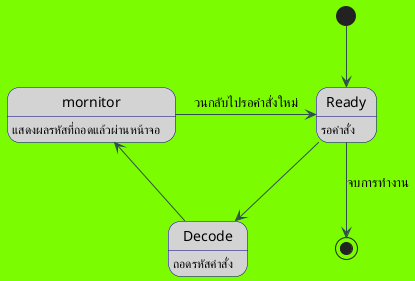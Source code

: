 @startuml Decode
skinparam BackgroundColor 	lawngreen
skinparam Shadowing false
skinparam state{
    BackgroundColor lightgray
    BorderColor 	navy
}
skinparam ArrowColor darkslategray
[*] --> Ready
Ready : รอคำสั่ง
Ready --> Decode
Decode : ถอดรหัสคำสั่ง
Decode --> mornitor
mornitor : แสดงผลรหัสที่ถอดแล้วผ่านหน้าจอ
mornitor -right-> Ready :วนกลับไปรอคำสั่งใหม่
Ready --> [*] : จบการทำงาน
@enduml